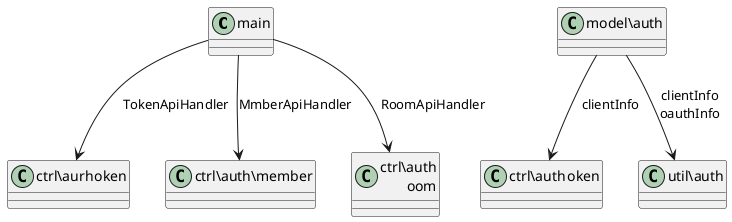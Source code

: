 ```plantuml 
@startuml

main --> ctrl\aurh\token : TokenApiHandler
main --> ctrl\auth\member : MmberApiHandler
main --> ctrl\auth\room : RoomApiHandler

model\auth --> ctrl\auth\token : clientInfo
model\auth --> util\auth : clientInfo\noauthInfo

@enduml
```